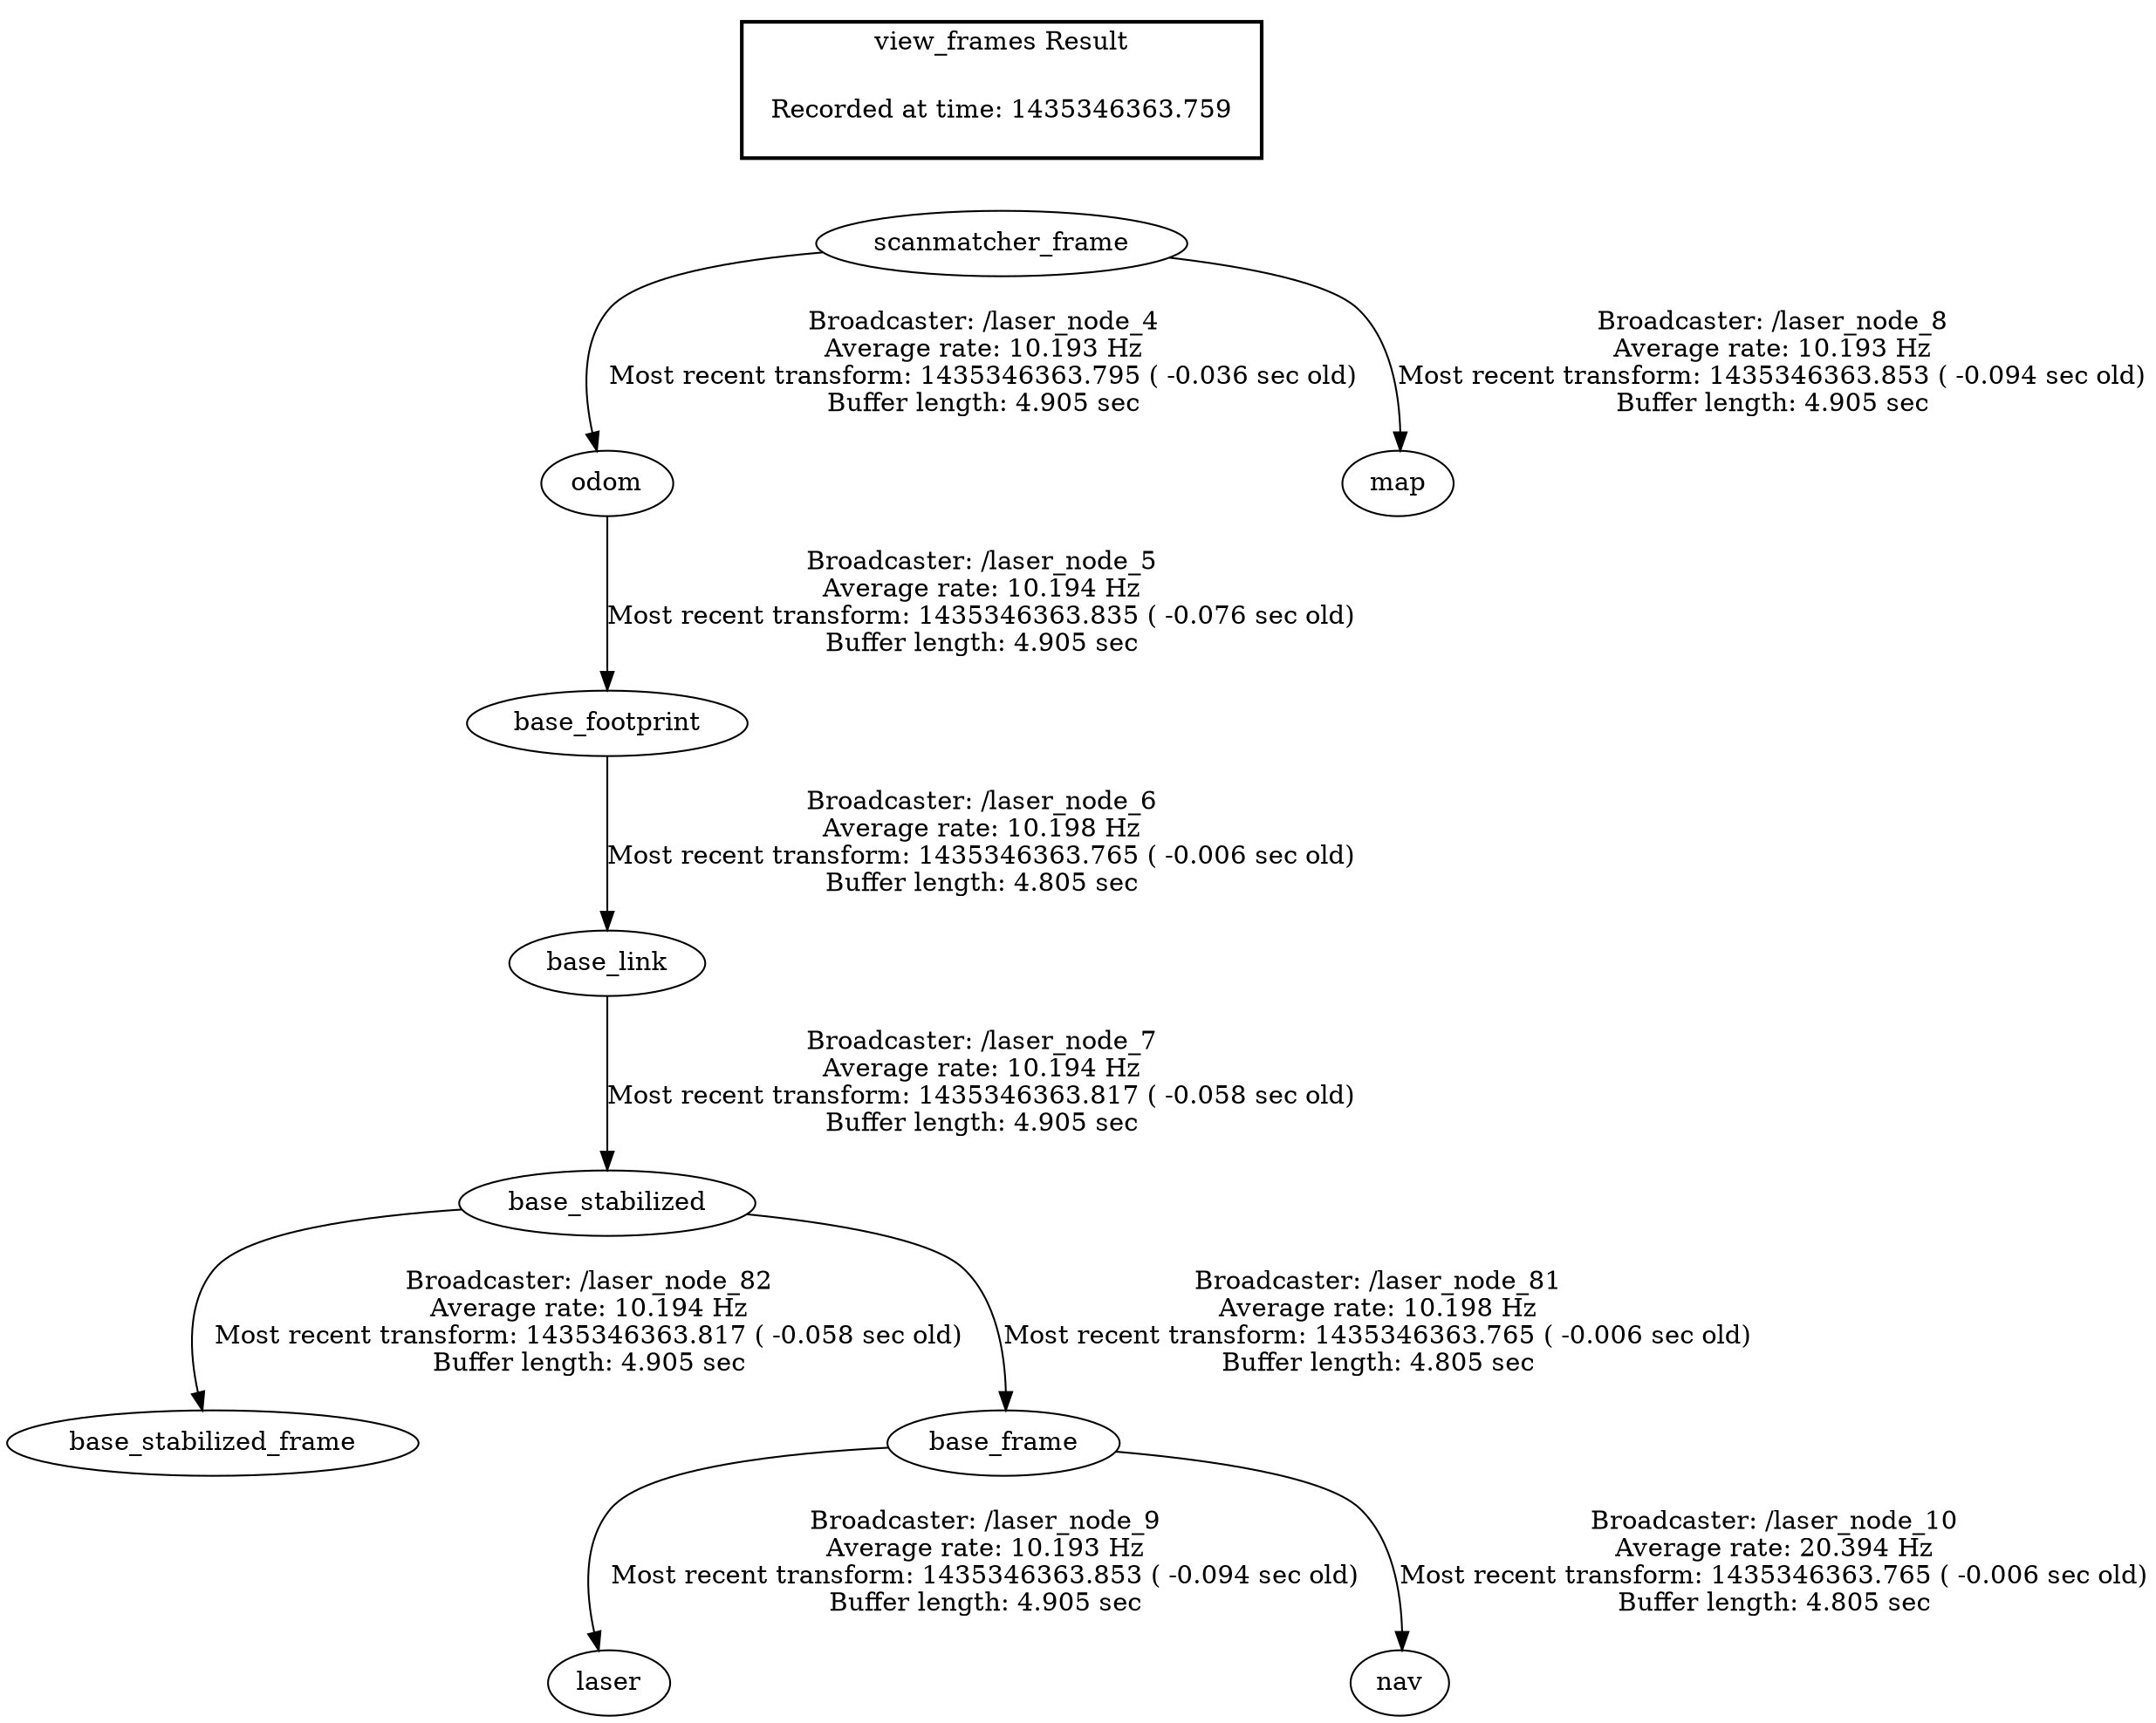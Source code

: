 digraph G {
"scanmatcher_frame" -> "odom"[label="Broadcaster: /laser_node_4\nAverage rate: 10.193 Hz\nMost recent transform: 1435346363.795 ( -0.036 sec old)\nBuffer length: 4.905 sec\n"];
"base_stabilized" -> "base_stabilized_frame"[label="Broadcaster: /laser_node_82\nAverage rate: 10.194 Hz\nMost recent transform: 1435346363.817 ( -0.058 sec old)\nBuffer length: 4.905 sec\n"];
"base_link" -> "base_stabilized"[label="Broadcaster: /laser_node_7\nAverage rate: 10.194 Hz\nMost recent transform: 1435346363.817 ( -0.058 sec old)\nBuffer length: 4.905 sec\n"];
"base_footprint" -> "base_link"[label="Broadcaster: /laser_node_6\nAverage rate: 10.198 Hz\nMost recent transform: 1435346363.765 ( -0.006 sec old)\nBuffer length: 4.805 sec\n"];
"odom" -> "base_footprint"[label="Broadcaster: /laser_node_5\nAverage rate: 10.194 Hz\nMost recent transform: 1435346363.835 ( -0.076 sec old)\nBuffer length: 4.905 sec\n"];
"scanmatcher_frame" -> "map"[label="Broadcaster: /laser_node_8\nAverage rate: 10.193 Hz\nMost recent transform: 1435346363.853 ( -0.094 sec old)\nBuffer length: 4.905 sec\n"];
"base_frame" -> "laser"[label="Broadcaster: /laser_node_9\nAverage rate: 10.193 Hz\nMost recent transform: 1435346363.853 ( -0.094 sec old)\nBuffer length: 4.905 sec\n"];
"base_stabilized" -> "base_frame"[label="Broadcaster: /laser_node_81\nAverage rate: 10.198 Hz\nMost recent transform: 1435346363.765 ( -0.006 sec old)\nBuffer length: 4.805 sec\n"];
"base_frame" -> "nav"[label="Broadcaster: /laser_node_10\nAverage rate: 20.394 Hz\nMost recent transform: 1435346363.765 ( -0.006 sec old)\nBuffer length: 4.805 sec\n"];
edge [style=invis];
 subgraph cluster_legend { style=bold; color=black; label ="view_frames Result";
"Recorded at time: 1435346363.759"[ shape=plaintext ] ;
 }->"scanmatcher_frame";
}